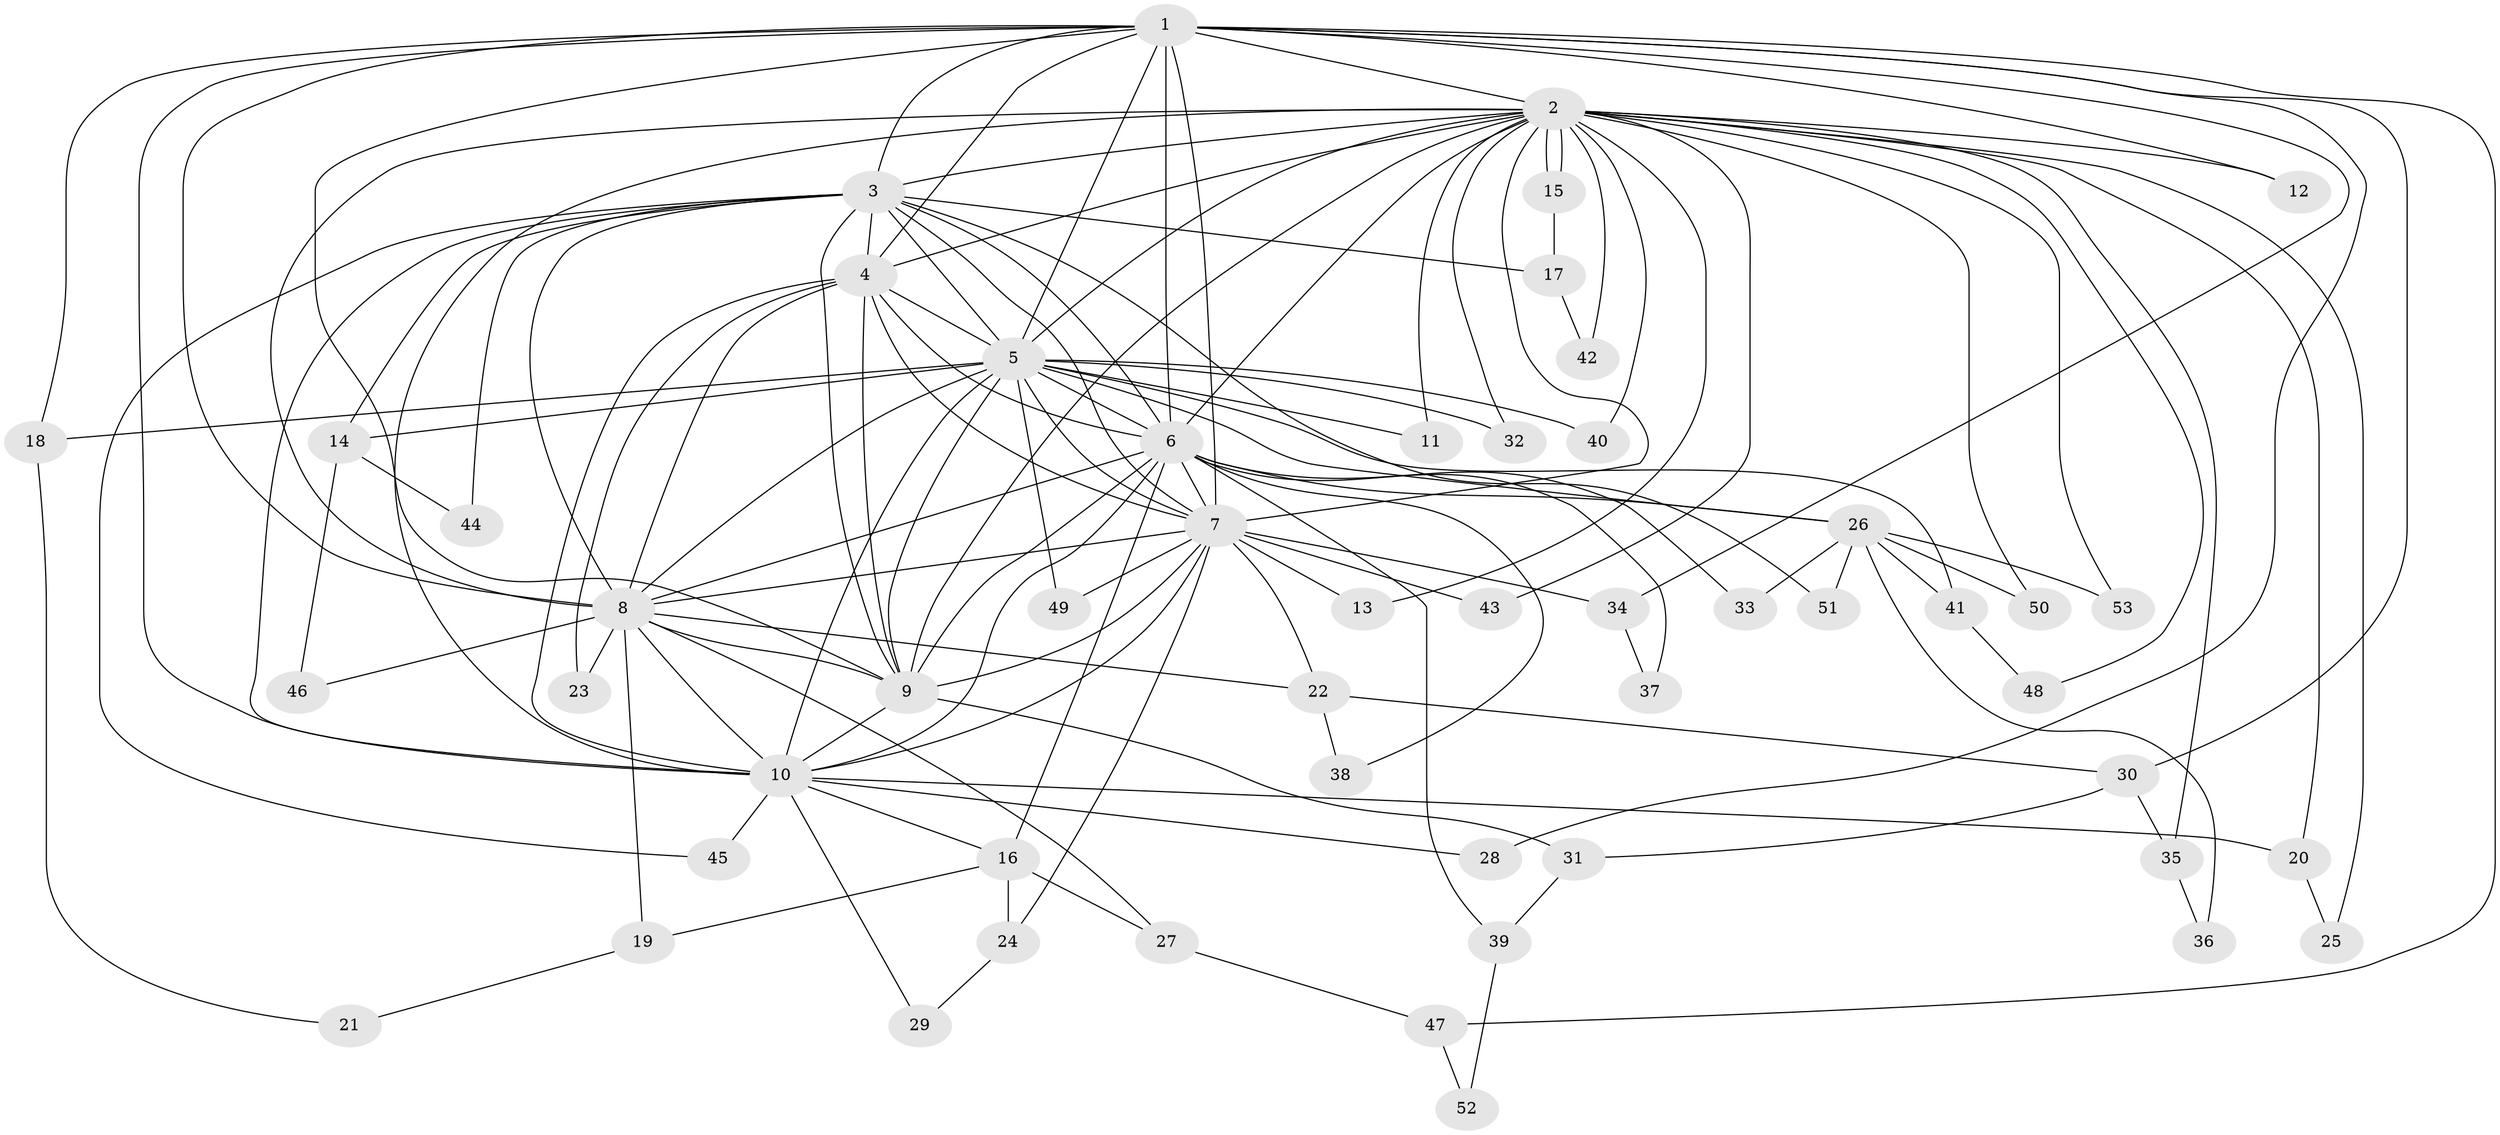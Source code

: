 // coarse degree distribution, {13: 0.05405405405405406, 18: 0.02702702702702703, 11: 0.02702702702702703, 8: 0.05405405405405406, 22: 0.02702702702702703, 12: 0.02702702702702703, 2: 0.5135135135135135, 3: 0.16216216216216217, 4: 0.08108108108108109, 5: 0.02702702702702703}
// Generated by graph-tools (version 1.1) at 2025/17/03/04/25 18:17:23]
// undirected, 53 vertices, 131 edges
graph export_dot {
graph [start="1"]
  node [color=gray90,style=filled];
  1;
  2;
  3;
  4;
  5;
  6;
  7;
  8;
  9;
  10;
  11;
  12;
  13;
  14;
  15;
  16;
  17;
  18;
  19;
  20;
  21;
  22;
  23;
  24;
  25;
  26;
  27;
  28;
  29;
  30;
  31;
  32;
  33;
  34;
  35;
  36;
  37;
  38;
  39;
  40;
  41;
  42;
  43;
  44;
  45;
  46;
  47;
  48;
  49;
  50;
  51;
  52;
  53;
  1 -- 2;
  1 -- 3;
  1 -- 4;
  1 -- 5;
  1 -- 6;
  1 -- 7;
  1 -- 8;
  1 -- 9;
  1 -- 10;
  1 -- 12;
  1 -- 18;
  1 -- 28;
  1 -- 30;
  1 -- 34;
  1 -- 47;
  2 -- 3;
  2 -- 4;
  2 -- 5;
  2 -- 6;
  2 -- 7;
  2 -- 8;
  2 -- 9;
  2 -- 10;
  2 -- 11;
  2 -- 12;
  2 -- 13;
  2 -- 15;
  2 -- 15;
  2 -- 20;
  2 -- 25;
  2 -- 32;
  2 -- 35;
  2 -- 40;
  2 -- 42;
  2 -- 43;
  2 -- 48;
  2 -- 50;
  2 -- 53;
  3 -- 4;
  3 -- 5;
  3 -- 6;
  3 -- 7;
  3 -- 8;
  3 -- 9;
  3 -- 10;
  3 -- 14;
  3 -- 17;
  3 -- 44;
  3 -- 45;
  3 -- 51;
  4 -- 5;
  4 -- 6;
  4 -- 7;
  4 -- 8;
  4 -- 9;
  4 -- 10;
  4 -- 23;
  5 -- 6;
  5 -- 7;
  5 -- 8;
  5 -- 9;
  5 -- 10;
  5 -- 11;
  5 -- 14;
  5 -- 18;
  5 -- 26;
  5 -- 32;
  5 -- 40;
  5 -- 41;
  5 -- 49;
  6 -- 7;
  6 -- 8;
  6 -- 9;
  6 -- 10;
  6 -- 16;
  6 -- 26;
  6 -- 33;
  6 -- 37;
  6 -- 38;
  6 -- 39;
  7 -- 8;
  7 -- 9;
  7 -- 10;
  7 -- 13;
  7 -- 22;
  7 -- 24;
  7 -- 34;
  7 -- 43;
  7 -- 49;
  8 -- 9;
  8 -- 10;
  8 -- 19;
  8 -- 22;
  8 -- 23;
  8 -- 27;
  8 -- 46;
  9 -- 10;
  9 -- 31;
  10 -- 16;
  10 -- 20;
  10 -- 28;
  10 -- 29;
  10 -- 45;
  14 -- 44;
  14 -- 46;
  15 -- 17;
  16 -- 19;
  16 -- 24;
  16 -- 27;
  17 -- 42;
  18 -- 21;
  19 -- 21;
  20 -- 25;
  22 -- 30;
  22 -- 38;
  24 -- 29;
  26 -- 33;
  26 -- 36;
  26 -- 41;
  26 -- 50;
  26 -- 51;
  26 -- 53;
  27 -- 47;
  30 -- 31;
  30 -- 35;
  31 -- 39;
  34 -- 37;
  35 -- 36;
  39 -- 52;
  41 -- 48;
  47 -- 52;
}
